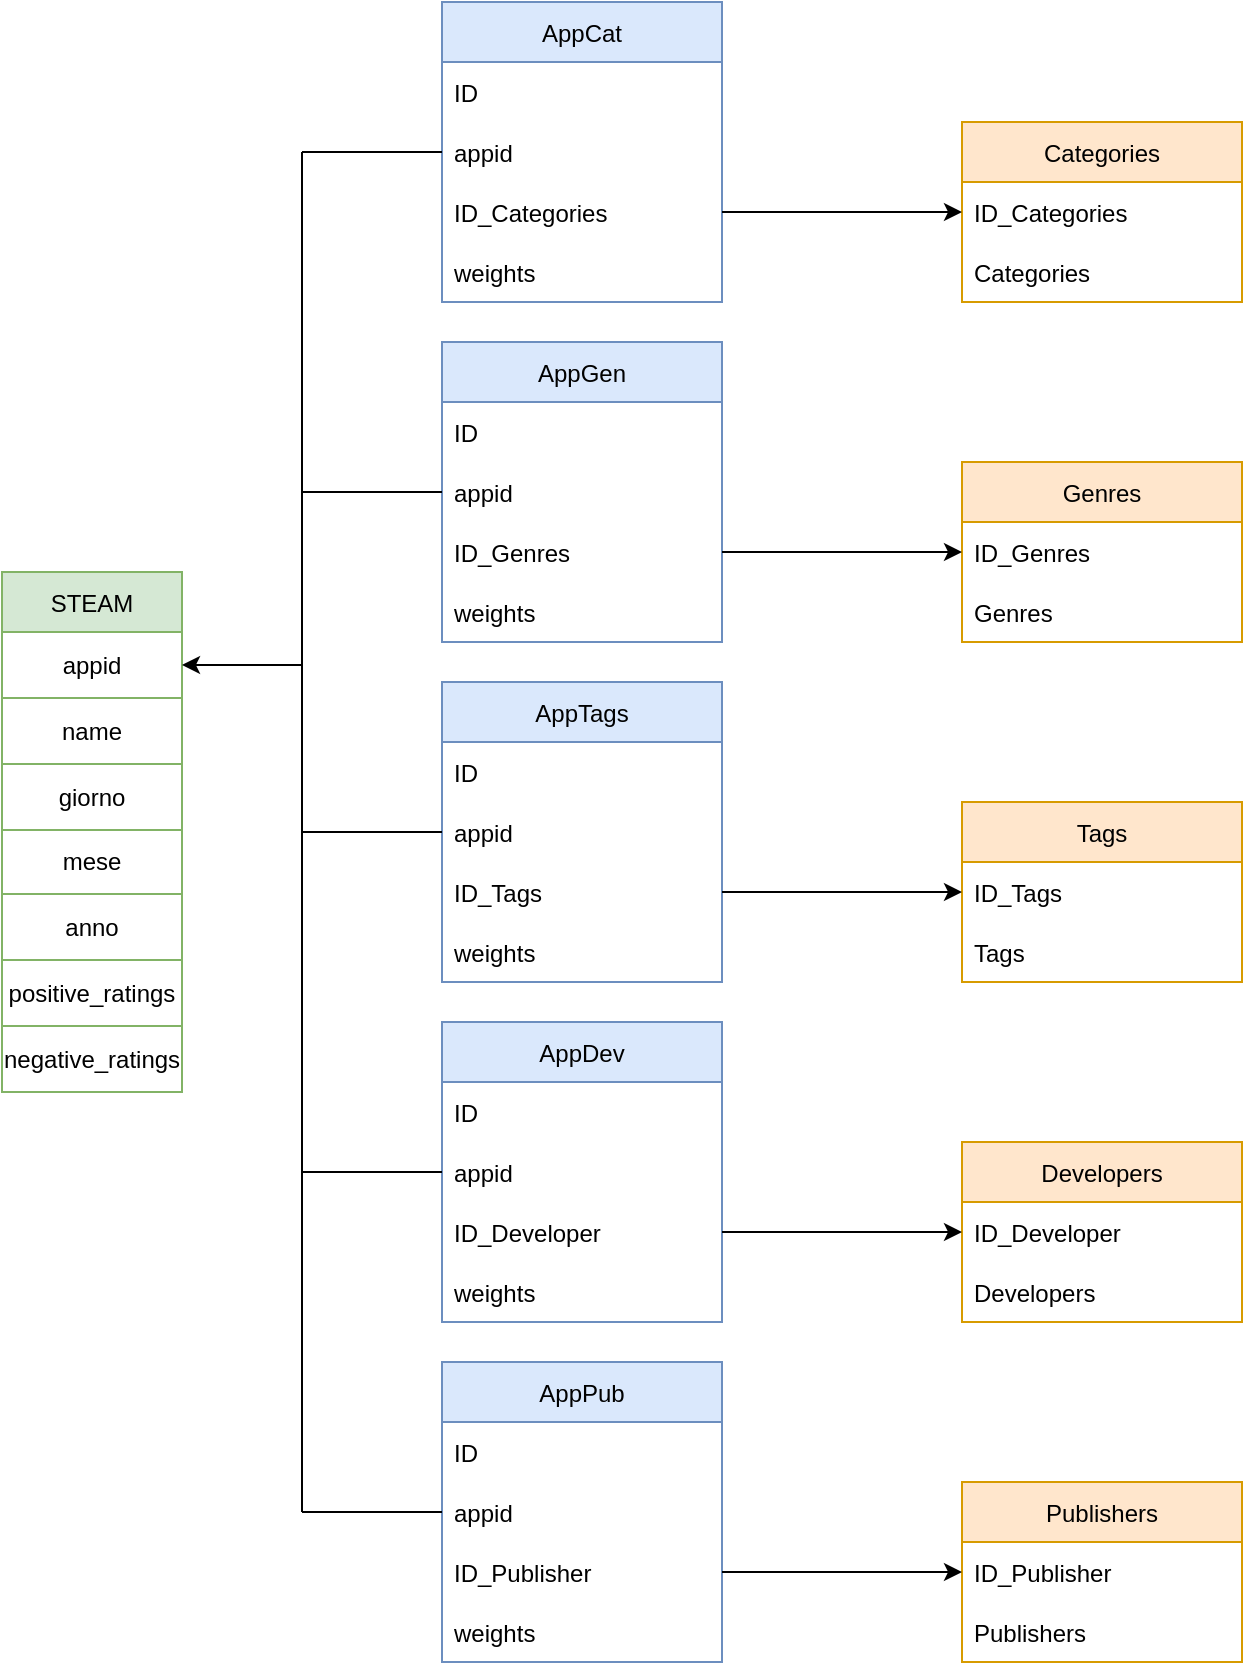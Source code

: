 <mxfile version="17.5.0" type="device"><diagram id="QfCVJpKrBy4NKdnaZOmY" name="Page-1"><mxGraphModel dx="2171" dy="1175" grid="1" gridSize="10" guides="1" tooltips="1" connect="1" arrows="1" fold="1" page="1" pageScale="1" pageWidth="827" pageHeight="1169" math="0" shadow="0"><root><mxCell id="0"/><mxCell id="1" parent="0"/><mxCell id="LQufxLfkazrfq7SQmbpp-11" value="STEAM" style="shape=table;startSize=30;container=1;collapsible=0;childLayout=tableLayout;fillColor=#d5e8d4;strokeColor=#82b366;" vertex="1" parent="1"><mxGeometry x="40" y="410" width="90" height="260" as="geometry"/></mxCell><mxCell id="LQufxLfkazrfq7SQmbpp-12" value="" style="shape=tableRow;horizontal=0;startSize=0;swimlaneHead=0;swimlaneBody=0;top=0;left=0;bottom=0;right=0;collapsible=0;dropTarget=0;fillColor=none;points=[[0,0.5],[1,0.5]];portConstraint=eastwest;" vertex="1" parent="LQufxLfkazrfq7SQmbpp-11"><mxGeometry y="30" width="90" height="33" as="geometry"/></mxCell><mxCell id="LQufxLfkazrfq7SQmbpp-13" value="appid" style="shape=partialRectangle;html=1;whiteSpace=wrap;connectable=0;overflow=hidden;fillColor=none;top=0;left=0;bottom=0;right=0;pointerEvents=1;" vertex="1" parent="LQufxLfkazrfq7SQmbpp-12"><mxGeometry width="90" height="33" as="geometry"><mxRectangle width="90" height="33" as="alternateBounds"/></mxGeometry></mxCell><mxCell id="LQufxLfkazrfq7SQmbpp-14" value="" style="shape=tableRow;horizontal=0;startSize=0;swimlaneHead=0;swimlaneBody=0;top=0;left=0;bottom=0;right=0;collapsible=0;dropTarget=0;fillColor=none;points=[[0,0.5],[1,0.5]];portConstraint=eastwest;" vertex="1" parent="LQufxLfkazrfq7SQmbpp-11"><mxGeometry y="63" width="90" height="33" as="geometry"/></mxCell><mxCell id="LQufxLfkazrfq7SQmbpp-15" value="name" style="shape=partialRectangle;html=1;whiteSpace=wrap;connectable=0;overflow=hidden;fillColor=none;top=0;left=0;bottom=0;right=0;pointerEvents=1;" vertex="1" parent="LQufxLfkazrfq7SQmbpp-14"><mxGeometry width="90" height="33" as="geometry"><mxRectangle width="90" height="33" as="alternateBounds"/></mxGeometry></mxCell><mxCell id="LQufxLfkazrfq7SQmbpp-16" value="" style="shape=tableRow;horizontal=0;startSize=0;swimlaneHead=0;swimlaneBody=0;top=0;left=0;bottom=0;right=0;collapsible=0;dropTarget=0;fillColor=none;points=[[0,0.5],[1,0.5]];portConstraint=eastwest;" vertex="1" parent="LQufxLfkazrfq7SQmbpp-11"><mxGeometry y="96" width="90" height="33" as="geometry"/></mxCell><mxCell id="LQufxLfkazrfq7SQmbpp-17" value="giorno" style="shape=partialRectangle;html=1;whiteSpace=wrap;connectable=0;overflow=hidden;fillColor=none;top=0;left=0;bottom=0;right=0;pointerEvents=1;" vertex="1" parent="LQufxLfkazrfq7SQmbpp-16"><mxGeometry width="90" height="33" as="geometry"><mxRectangle width="90" height="33" as="alternateBounds"/></mxGeometry></mxCell><mxCell id="LQufxLfkazrfq7SQmbpp-18" value="" style="shape=tableRow;horizontal=0;startSize=0;swimlaneHead=0;swimlaneBody=0;top=0;left=0;bottom=0;right=0;collapsible=0;dropTarget=0;fillColor=none;points=[[0,0.5],[1,0.5]];portConstraint=eastwest;" vertex="1" parent="LQufxLfkazrfq7SQmbpp-11"><mxGeometry y="129" width="90" height="32" as="geometry"/></mxCell><mxCell id="LQufxLfkazrfq7SQmbpp-19" value="mese" style="shape=partialRectangle;html=1;whiteSpace=wrap;connectable=0;overflow=hidden;fillColor=none;top=0;left=0;bottom=0;right=0;pointerEvents=1;" vertex="1" parent="LQufxLfkazrfq7SQmbpp-18"><mxGeometry width="90" height="32" as="geometry"><mxRectangle width="90" height="32" as="alternateBounds"/></mxGeometry></mxCell><mxCell id="LQufxLfkazrfq7SQmbpp-20" value="" style="shape=tableRow;horizontal=0;startSize=0;swimlaneHead=0;swimlaneBody=0;top=0;left=0;bottom=0;right=0;collapsible=0;dropTarget=0;fillColor=none;points=[[0,0.5],[1,0.5]];portConstraint=eastwest;" vertex="1" parent="LQufxLfkazrfq7SQmbpp-11"><mxGeometry y="161" width="90" height="33" as="geometry"/></mxCell><mxCell id="LQufxLfkazrfq7SQmbpp-21" value="anno" style="shape=partialRectangle;html=1;whiteSpace=wrap;connectable=0;overflow=hidden;fillColor=none;top=0;left=0;bottom=0;right=0;pointerEvents=1;" vertex="1" parent="LQufxLfkazrfq7SQmbpp-20"><mxGeometry width="90" height="33" as="geometry"><mxRectangle width="90" height="33" as="alternateBounds"/></mxGeometry></mxCell><mxCell id="LQufxLfkazrfq7SQmbpp-22" value="" style="shape=tableRow;horizontal=0;startSize=0;swimlaneHead=0;swimlaneBody=0;top=0;left=0;bottom=0;right=0;collapsible=0;dropTarget=0;fillColor=none;points=[[0,0.5],[1,0.5]];portConstraint=eastwest;" vertex="1" parent="LQufxLfkazrfq7SQmbpp-11"><mxGeometry y="194" width="90" height="33" as="geometry"/></mxCell><mxCell id="LQufxLfkazrfq7SQmbpp-23" value="positive_ratings" style="shape=partialRectangle;html=1;whiteSpace=wrap;connectable=0;overflow=hidden;fillColor=none;top=0;left=0;bottom=0;right=0;pointerEvents=1;" vertex="1" parent="LQufxLfkazrfq7SQmbpp-22"><mxGeometry width="90" height="33" as="geometry"><mxRectangle width="90" height="33" as="alternateBounds"/></mxGeometry></mxCell><mxCell id="LQufxLfkazrfq7SQmbpp-24" value="" style="shape=tableRow;horizontal=0;startSize=0;swimlaneHead=0;swimlaneBody=0;top=0;left=0;bottom=0;right=0;collapsible=0;dropTarget=0;fillColor=none;points=[[0,0.5],[1,0.5]];portConstraint=eastwest;" vertex="1" parent="LQufxLfkazrfq7SQmbpp-11"><mxGeometry y="227" width="90" height="33" as="geometry"/></mxCell><mxCell id="LQufxLfkazrfq7SQmbpp-25" value="negative_ratings" style="shape=partialRectangle;html=1;whiteSpace=wrap;connectable=0;overflow=hidden;fillColor=none;top=0;left=0;bottom=0;right=0;pointerEvents=1;" vertex="1" parent="LQufxLfkazrfq7SQmbpp-24"><mxGeometry width="90" height="33" as="geometry"><mxRectangle width="90" height="33" as="alternateBounds"/></mxGeometry></mxCell><mxCell id="LQufxLfkazrfq7SQmbpp-26" value="AppCat" style="swimlane;fontStyle=0;childLayout=stackLayout;horizontal=1;startSize=30;horizontalStack=0;resizeParent=1;resizeParentMax=0;resizeLast=0;collapsible=1;marginBottom=0;fillColor=#dae8fc;strokeColor=#6c8ebf;" vertex="1" parent="1"><mxGeometry x="260" y="125" width="140" height="150" as="geometry"/></mxCell><mxCell id="LQufxLfkazrfq7SQmbpp-27" value="ID" style="text;strokeColor=none;fillColor=none;align=left;verticalAlign=middle;spacingLeft=4;spacingRight=4;overflow=hidden;points=[[0,0.5],[1,0.5]];portConstraint=eastwest;rotatable=0;" vertex="1" parent="LQufxLfkazrfq7SQmbpp-26"><mxGeometry y="30" width="140" height="30" as="geometry"/></mxCell><mxCell id="LQufxLfkazrfq7SQmbpp-28" value="appid" style="text;strokeColor=none;fillColor=none;align=left;verticalAlign=middle;spacingLeft=4;spacingRight=4;overflow=hidden;points=[[0,0.5],[1,0.5]];portConstraint=eastwest;rotatable=0;" vertex="1" parent="LQufxLfkazrfq7SQmbpp-26"><mxGeometry y="60" width="140" height="30" as="geometry"/></mxCell><mxCell id="LQufxLfkazrfq7SQmbpp-29" value="ID_Categories" style="text;strokeColor=none;fillColor=none;align=left;verticalAlign=middle;spacingLeft=4;spacingRight=4;overflow=hidden;points=[[0,0.5],[1,0.5]];portConstraint=eastwest;rotatable=0;" vertex="1" parent="LQufxLfkazrfq7SQmbpp-26"><mxGeometry y="90" width="140" height="30" as="geometry"/></mxCell><mxCell id="LQufxLfkazrfq7SQmbpp-38" value="weights" style="text;strokeColor=none;fillColor=none;align=left;verticalAlign=middle;spacingLeft=4;spacingRight=4;overflow=hidden;points=[[0,0.5],[1,0.5]];portConstraint=eastwest;rotatable=0;" vertex="1" parent="LQufxLfkazrfq7SQmbpp-26"><mxGeometry y="120" width="140" height="30" as="geometry"/></mxCell><mxCell id="LQufxLfkazrfq7SQmbpp-39" value="AppGen" style="swimlane;fontStyle=0;childLayout=stackLayout;horizontal=1;startSize=30;horizontalStack=0;resizeParent=1;resizeParentMax=0;resizeLast=0;collapsible=1;marginBottom=0;fillColor=#dae8fc;strokeColor=#6c8ebf;" vertex="1" parent="1"><mxGeometry x="260" y="295" width="140" height="150" as="geometry"/></mxCell><mxCell id="LQufxLfkazrfq7SQmbpp-40" value="ID" style="text;strokeColor=none;fillColor=none;align=left;verticalAlign=middle;spacingLeft=4;spacingRight=4;overflow=hidden;points=[[0,0.5],[1,0.5]];portConstraint=eastwest;rotatable=0;" vertex="1" parent="LQufxLfkazrfq7SQmbpp-39"><mxGeometry y="30" width="140" height="30" as="geometry"/></mxCell><mxCell id="LQufxLfkazrfq7SQmbpp-41" value="appid" style="text;strokeColor=none;fillColor=none;align=left;verticalAlign=middle;spacingLeft=4;spacingRight=4;overflow=hidden;points=[[0,0.5],[1,0.5]];portConstraint=eastwest;rotatable=0;" vertex="1" parent="LQufxLfkazrfq7SQmbpp-39"><mxGeometry y="60" width="140" height="30" as="geometry"/></mxCell><mxCell id="LQufxLfkazrfq7SQmbpp-42" value="ID_Genres" style="text;strokeColor=none;fillColor=none;align=left;verticalAlign=middle;spacingLeft=4;spacingRight=4;overflow=hidden;points=[[0,0.5],[1,0.5]];portConstraint=eastwest;rotatable=0;" vertex="1" parent="LQufxLfkazrfq7SQmbpp-39"><mxGeometry y="90" width="140" height="30" as="geometry"/></mxCell><mxCell id="LQufxLfkazrfq7SQmbpp-43" value="weights" style="text;strokeColor=none;fillColor=none;align=left;verticalAlign=middle;spacingLeft=4;spacingRight=4;overflow=hidden;points=[[0,0.5],[1,0.5]];portConstraint=eastwest;rotatable=0;" vertex="1" parent="LQufxLfkazrfq7SQmbpp-39"><mxGeometry y="120" width="140" height="30" as="geometry"/></mxCell><mxCell id="LQufxLfkazrfq7SQmbpp-44" value="AppTags" style="swimlane;fontStyle=0;childLayout=stackLayout;horizontal=1;startSize=30;horizontalStack=0;resizeParent=1;resizeParentMax=0;resizeLast=0;collapsible=1;marginBottom=0;fillColor=#dae8fc;strokeColor=#6c8ebf;" vertex="1" parent="1"><mxGeometry x="260" y="465" width="140" height="150" as="geometry"/></mxCell><mxCell id="LQufxLfkazrfq7SQmbpp-45" value="ID" style="text;strokeColor=none;fillColor=none;align=left;verticalAlign=middle;spacingLeft=4;spacingRight=4;overflow=hidden;points=[[0,0.5],[1,0.5]];portConstraint=eastwest;rotatable=0;" vertex="1" parent="LQufxLfkazrfq7SQmbpp-44"><mxGeometry y="30" width="140" height="30" as="geometry"/></mxCell><mxCell id="LQufxLfkazrfq7SQmbpp-46" value="appid" style="text;strokeColor=none;fillColor=none;align=left;verticalAlign=middle;spacingLeft=4;spacingRight=4;overflow=hidden;points=[[0,0.5],[1,0.5]];portConstraint=eastwest;rotatable=0;" vertex="1" parent="LQufxLfkazrfq7SQmbpp-44"><mxGeometry y="60" width="140" height="30" as="geometry"/></mxCell><mxCell id="LQufxLfkazrfq7SQmbpp-47" value="ID_Tags" style="text;strokeColor=none;fillColor=none;align=left;verticalAlign=middle;spacingLeft=4;spacingRight=4;overflow=hidden;points=[[0,0.5],[1,0.5]];portConstraint=eastwest;rotatable=0;" vertex="1" parent="LQufxLfkazrfq7SQmbpp-44"><mxGeometry y="90" width="140" height="30" as="geometry"/></mxCell><mxCell id="LQufxLfkazrfq7SQmbpp-48" value="weights" style="text;strokeColor=none;fillColor=none;align=left;verticalAlign=middle;spacingLeft=4;spacingRight=4;overflow=hidden;points=[[0,0.5],[1,0.5]];portConstraint=eastwest;rotatable=0;" vertex="1" parent="LQufxLfkazrfq7SQmbpp-44"><mxGeometry y="120" width="140" height="30" as="geometry"/></mxCell><mxCell id="LQufxLfkazrfq7SQmbpp-49" value="AppDev" style="swimlane;fontStyle=0;childLayout=stackLayout;horizontal=1;startSize=30;horizontalStack=0;resizeParent=1;resizeParentMax=0;resizeLast=0;collapsible=1;marginBottom=0;fillColor=#dae8fc;strokeColor=#6c8ebf;" vertex="1" parent="1"><mxGeometry x="260" y="635" width="140" height="150" as="geometry"/></mxCell><mxCell id="LQufxLfkazrfq7SQmbpp-50" value="ID" style="text;strokeColor=none;fillColor=none;align=left;verticalAlign=middle;spacingLeft=4;spacingRight=4;overflow=hidden;points=[[0,0.5],[1,0.5]];portConstraint=eastwest;rotatable=0;" vertex="1" parent="LQufxLfkazrfq7SQmbpp-49"><mxGeometry y="30" width="140" height="30" as="geometry"/></mxCell><mxCell id="LQufxLfkazrfq7SQmbpp-51" value="appid" style="text;strokeColor=none;fillColor=none;align=left;verticalAlign=middle;spacingLeft=4;spacingRight=4;overflow=hidden;points=[[0,0.5],[1,0.5]];portConstraint=eastwest;rotatable=0;" vertex="1" parent="LQufxLfkazrfq7SQmbpp-49"><mxGeometry y="60" width="140" height="30" as="geometry"/></mxCell><mxCell id="LQufxLfkazrfq7SQmbpp-52" value="ID_Developer" style="text;strokeColor=none;fillColor=none;align=left;verticalAlign=middle;spacingLeft=4;spacingRight=4;overflow=hidden;points=[[0,0.5],[1,0.5]];portConstraint=eastwest;rotatable=0;" vertex="1" parent="LQufxLfkazrfq7SQmbpp-49"><mxGeometry y="90" width="140" height="30" as="geometry"/></mxCell><mxCell id="LQufxLfkazrfq7SQmbpp-53" value="weights" style="text;strokeColor=none;fillColor=none;align=left;verticalAlign=middle;spacingLeft=4;spacingRight=4;overflow=hidden;points=[[0,0.5],[1,0.5]];portConstraint=eastwest;rotatable=0;" vertex="1" parent="LQufxLfkazrfq7SQmbpp-49"><mxGeometry y="120" width="140" height="30" as="geometry"/></mxCell><mxCell id="LQufxLfkazrfq7SQmbpp-54" value="AppPub" style="swimlane;fontStyle=0;childLayout=stackLayout;horizontal=1;startSize=30;horizontalStack=0;resizeParent=1;resizeParentMax=0;resizeLast=0;collapsible=1;marginBottom=0;fillColor=#dae8fc;strokeColor=#6c8ebf;" vertex="1" parent="1"><mxGeometry x="260" y="805" width="140" height="150" as="geometry"/></mxCell><mxCell id="LQufxLfkazrfq7SQmbpp-55" value="ID" style="text;strokeColor=none;fillColor=none;align=left;verticalAlign=middle;spacingLeft=4;spacingRight=4;overflow=hidden;points=[[0,0.5],[1,0.5]];portConstraint=eastwest;rotatable=0;" vertex="1" parent="LQufxLfkazrfq7SQmbpp-54"><mxGeometry y="30" width="140" height="30" as="geometry"/></mxCell><mxCell id="LQufxLfkazrfq7SQmbpp-56" value="appid" style="text;strokeColor=none;fillColor=none;align=left;verticalAlign=middle;spacingLeft=4;spacingRight=4;overflow=hidden;points=[[0,0.5],[1,0.5]];portConstraint=eastwest;rotatable=0;" vertex="1" parent="LQufxLfkazrfq7SQmbpp-54"><mxGeometry y="60" width="140" height="30" as="geometry"/></mxCell><mxCell id="LQufxLfkazrfq7SQmbpp-57" value="ID_Publisher" style="text;strokeColor=none;fillColor=none;align=left;verticalAlign=middle;spacingLeft=4;spacingRight=4;overflow=hidden;points=[[0,0.5],[1,0.5]];portConstraint=eastwest;rotatable=0;" vertex="1" parent="LQufxLfkazrfq7SQmbpp-54"><mxGeometry y="90" width="140" height="30" as="geometry"/></mxCell><mxCell id="LQufxLfkazrfq7SQmbpp-58" value="weights" style="text;strokeColor=none;fillColor=none;align=left;verticalAlign=middle;spacingLeft=4;spacingRight=4;overflow=hidden;points=[[0,0.5],[1,0.5]];portConstraint=eastwest;rotatable=0;" vertex="1" parent="LQufxLfkazrfq7SQmbpp-54"><mxGeometry y="120" width="140" height="30" as="geometry"/></mxCell><mxCell id="LQufxLfkazrfq7SQmbpp-59" value="" style="edgeStyle=elbowEdgeStyle;elbow=horizontal;endArrow=classic;html=1;rounded=0;exitX=0;exitY=0.5;exitDx=0;exitDy=0;entryX=1;entryY=0.5;entryDx=0;entryDy=0;" edge="1" parent="1" source="LQufxLfkazrfq7SQmbpp-46" target="LQufxLfkazrfq7SQmbpp-12"><mxGeometry width="50" height="50" relative="1" as="geometry"><mxPoint x="170" y="510" as="sourcePoint"/><mxPoint x="130" y="460" as="targetPoint"/><Array as="points"><mxPoint x="190" y="500"/></Array></mxGeometry></mxCell><mxCell id="LQufxLfkazrfq7SQmbpp-61" value="" style="endArrow=none;html=1;rounded=0;" edge="1" parent="1"><mxGeometry width="50" height="50" relative="1" as="geometry"><mxPoint x="190" y="460" as="sourcePoint"/><mxPoint x="190" y="200" as="targetPoint"/></mxGeometry></mxCell><mxCell id="LQufxLfkazrfq7SQmbpp-62" value="" style="endArrow=none;html=1;rounded=0;entryX=0;entryY=0.5;entryDx=0;entryDy=0;" edge="1" parent="1" target="LQufxLfkazrfq7SQmbpp-28"><mxGeometry width="50" height="50" relative="1" as="geometry"><mxPoint x="190" y="200" as="sourcePoint"/><mxPoint x="230" y="230" as="targetPoint"/></mxGeometry></mxCell><mxCell id="LQufxLfkazrfq7SQmbpp-63" value="" style="endArrow=none;html=1;rounded=0;entryX=0;entryY=0.5;entryDx=0;entryDy=0;" edge="1" parent="1" target="LQufxLfkazrfq7SQmbpp-41"><mxGeometry width="50" height="50" relative="1" as="geometry"><mxPoint x="190" y="370" as="sourcePoint"/><mxPoint x="250" y="440" as="targetPoint"/></mxGeometry></mxCell><mxCell id="LQufxLfkazrfq7SQmbpp-64" value="" style="endArrow=none;html=1;rounded=0;entryX=0;entryY=0.5;entryDx=0;entryDy=0;" edge="1" parent="1" target="LQufxLfkazrfq7SQmbpp-51"><mxGeometry width="50" height="50" relative="1" as="geometry"><mxPoint x="190" y="710" as="sourcePoint"/><mxPoint x="250" y="710" as="targetPoint"/></mxGeometry></mxCell><mxCell id="LQufxLfkazrfq7SQmbpp-65" value="" style="endArrow=none;html=1;rounded=0;entryX=0;entryY=0.5;entryDx=0;entryDy=0;" edge="1" parent="1" target="LQufxLfkazrfq7SQmbpp-56"><mxGeometry width="50" height="50" relative="1" as="geometry"><mxPoint x="190" y="880" as="sourcePoint"/><mxPoint x="250" y="990" as="targetPoint"/></mxGeometry></mxCell><mxCell id="LQufxLfkazrfq7SQmbpp-66" value="" style="endArrow=none;html=1;rounded=0;" edge="1" parent="1"><mxGeometry width="50" height="50" relative="1" as="geometry"><mxPoint x="190" y="880" as="sourcePoint"/><mxPoint x="190" y="540" as="targetPoint"/></mxGeometry></mxCell><mxCell id="LQufxLfkazrfq7SQmbpp-67" value="Categories" style="swimlane;fontStyle=0;childLayout=stackLayout;horizontal=1;startSize=30;horizontalStack=0;resizeParent=1;resizeParentMax=0;resizeLast=0;collapsible=1;marginBottom=0;fillColor=#ffe6cc;strokeColor=#d79b00;" vertex="1" parent="1"><mxGeometry x="520" y="185" width="140" height="90" as="geometry"/></mxCell><mxCell id="LQufxLfkazrfq7SQmbpp-68" value="ID_Categories" style="text;strokeColor=none;fillColor=none;align=left;verticalAlign=middle;spacingLeft=4;spacingRight=4;overflow=hidden;points=[[0,0.5],[1,0.5]];portConstraint=eastwest;rotatable=0;" vertex="1" parent="LQufxLfkazrfq7SQmbpp-67"><mxGeometry y="30" width="140" height="30" as="geometry"/></mxCell><mxCell id="LQufxLfkazrfq7SQmbpp-69" value="Categories" style="text;strokeColor=none;fillColor=none;align=left;verticalAlign=middle;spacingLeft=4;spacingRight=4;overflow=hidden;points=[[0,0.5],[1,0.5]];portConstraint=eastwest;rotatable=0;" vertex="1" parent="LQufxLfkazrfq7SQmbpp-67"><mxGeometry y="60" width="140" height="30" as="geometry"/></mxCell><mxCell id="LQufxLfkazrfq7SQmbpp-71" style="edgeStyle=orthogonalEdgeStyle;rounded=0;orthogonalLoop=1;jettySize=auto;html=1;entryX=0;entryY=0.5;entryDx=0;entryDy=0;" edge="1" parent="1" source="LQufxLfkazrfq7SQmbpp-29" target="LQufxLfkazrfq7SQmbpp-68"><mxGeometry relative="1" as="geometry"/></mxCell><mxCell id="LQufxLfkazrfq7SQmbpp-72" value="Genres" style="swimlane;fontStyle=0;childLayout=stackLayout;horizontal=1;startSize=30;horizontalStack=0;resizeParent=1;resizeParentMax=0;resizeLast=0;collapsible=1;marginBottom=0;fillColor=#ffe6cc;strokeColor=#d79b00;" vertex="1" parent="1"><mxGeometry x="520" y="355" width="140" height="90" as="geometry"/></mxCell><mxCell id="LQufxLfkazrfq7SQmbpp-73" value="ID_Genres" style="text;strokeColor=none;fillColor=none;align=left;verticalAlign=middle;spacingLeft=4;spacingRight=4;overflow=hidden;points=[[0,0.5],[1,0.5]];portConstraint=eastwest;rotatable=0;" vertex="1" parent="LQufxLfkazrfq7SQmbpp-72"><mxGeometry y="30" width="140" height="30" as="geometry"/></mxCell><mxCell id="LQufxLfkazrfq7SQmbpp-74" value="Genres" style="text;strokeColor=none;fillColor=none;align=left;verticalAlign=middle;spacingLeft=4;spacingRight=4;overflow=hidden;points=[[0,0.5],[1,0.5]];portConstraint=eastwest;rotatable=0;" vertex="1" parent="LQufxLfkazrfq7SQmbpp-72"><mxGeometry y="60" width="140" height="30" as="geometry"/></mxCell><mxCell id="LQufxLfkazrfq7SQmbpp-75" value="Tags" style="swimlane;fontStyle=0;childLayout=stackLayout;horizontal=1;startSize=30;horizontalStack=0;resizeParent=1;resizeParentMax=0;resizeLast=0;collapsible=1;marginBottom=0;fillColor=#ffe6cc;strokeColor=#d79b00;" vertex="1" parent="1"><mxGeometry x="520" y="525" width="140" height="90" as="geometry"/></mxCell><mxCell id="LQufxLfkazrfq7SQmbpp-76" value="ID_Tags" style="text;strokeColor=none;fillColor=none;align=left;verticalAlign=middle;spacingLeft=4;spacingRight=4;overflow=hidden;points=[[0,0.5],[1,0.5]];portConstraint=eastwest;rotatable=0;" vertex="1" parent="LQufxLfkazrfq7SQmbpp-75"><mxGeometry y="30" width="140" height="30" as="geometry"/></mxCell><mxCell id="LQufxLfkazrfq7SQmbpp-77" value="Tags" style="text;strokeColor=none;fillColor=none;align=left;verticalAlign=middle;spacingLeft=4;spacingRight=4;overflow=hidden;points=[[0,0.5],[1,0.5]];portConstraint=eastwest;rotatable=0;" vertex="1" parent="LQufxLfkazrfq7SQmbpp-75"><mxGeometry y="60" width="140" height="30" as="geometry"/></mxCell><mxCell id="LQufxLfkazrfq7SQmbpp-78" value="Developers" style="swimlane;fontStyle=0;childLayout=stackLayout;horizontal=1;startSize=30;horizontalStack=0;resizeParent=1;resizeParentMax=0;resizeLast=0;collapsible=1;marginBottom=0;fillColor=#ffe6cc;strokeColor=#d79b00;" vertex="1" parent="1"><mxGeometry x="520" y="695" width="140" height="90" as="geometry"/></mxCell><mxCell id="LQufxLfkazrfq7SQmbpp-79" value="ID_Developer" style="text;strokeColor=none;fillColor=none;align=left;verticalAlign=middle;spacingLeft=4;spacingRight=4;overflow=hidden;points=[[0,0.5],[1,0.5]];portConstraint=eastwest;rotatable=0;" vertex="1" parent="LQufxLfkazrfq7SQmbpp-78"><mxGeometry y="30" width="140" height="30" as="geometry"/></mxCell><mxCell id="LQufxLfkazrfq7SQmbpp-80" value="Developers" style="text;strokeColor=none;fillColor=none;align=left;verticalAlign=middle;spacingLeft=4;spacingRight=4;overflow=hidden;points=[[0,0.5],[1,0.5]];portConstraint=eastwest;rotatable=0;" vertex="1" parent="LQufxLfkazrfq7SQmbpp-78"><mxGeometry y="60" width="140" height="30" as="geometry"/></mxCell><mxCell id="LQufxLfkazrfq7SQmbpp-81" value="Publishers" style="swimlane;fontStyle=0;childLayout=stackLayout;horizontal=1;startSize=30;horizontalStack=0;resizeParent=1;resizeParentMax=0;resizeLast=0;collapsible=1;marginBottom=0;fillColor=#ffe6cc;strokeColor=#d79b00;" vertex="1" parent="1"><mxGeometry x="520" y="865" width="140" height="90" as="geometry"/></mxCell><mxCell id="LQufxLfkazrfq7SQmbpp-82" value="ID_Publisher" style="text;strokeColor=none;fillColor=none;align=left;verticalAlign=middle;spacingLeft=4;spacingRight=4;overflow=hidden;points=[[0,0.5],[1,0.5]];portConstraint=eastwest;rotatable=0;" vertex="1" parent="LQufxLfkazrfq7SQmbpp-81"><mxGeometry y="30" width="140" height="30" as="geometry"/></mxCell><mxCell id="LQufxLfkazrfq7SQmbpp-83" value="Publishers" style="text;strokeColor=none;fillColor=none;align=left;verticalAlign=middle;spacingLeft=4;spacingRight=4;overflow=hidden;points=[[0,0.5],[1,0.5]];portConstraint=eastwest;rotatable=0;" vertex="1" parent="LQufxLfkazrfq7SQmbpp-81"><mxGeometry y="60" width="140" height="30" as="geometry"/></mxCell><mxCell id="LQufxLfkazrfq7SQmbpp-84" style="edgeStyle=orthogonalEdgeStyle;rounded=0;orthogonalLoop=1;jettySize=auto;html=1;entryX=0;entryY=0.5;entryDx=0;entryDy=0;" edge="1" parent="1" source="LQufxLfkazrfq7SQmbpp-42" target="LQufxLfkazrfq7SQmbpp-73"><mxGeometry relative="1" as="geometry"/></mxCell><mxCell id="LQufxLfkazrfq7SQmbpp-85" style="edgeStyle=orthogonalEdgeStyle;rounded=0;orthogonalLoop=1;jettySize=auto;html=1;entryX=0;entryY=0.5;entryDx=0;entryDy=0;" edge="1" parent="1" source="LQufxLfkazrfq7SQmbpp-47" target="LQufxLfkazrfq7SQmbpp-76"><mxGeometry relative="1" as="geometry"/></mxCell><mxCell id="LQufxLfkazrfq7SQmbpp-86" style="edgeStyle=orthogonalEdgeStyle;rounded=0;orthogonalLoop=1;jettySize=auto;html=1;exitX=1;exitY=0.5;exitDx=0;exitDy=0;" edge="1" parent="1" source="LQufxLfkazrfq7SQmbpp-52" target="LQufxLfkazrfq7SQmbpp-79"><mxGeometry relative="1" as="geometry"/></mxCell><mxCell id="LQufxLfkazrfq7SQmbpp-87" style="edgeStyle=orthogonalEdgeStyle;rounded=0;orthogonalLoop=1;jettySize=auto;html=1;" edge="1" parent="1" source="LQufxLfkazrfq7SQmbpp-57" target="LQufxLfkazrfq7SQmbpp-82"><mxGeometry relative="1" as="geometry"/></mxCell></root></mxGraphModel></diagram></mxfile>